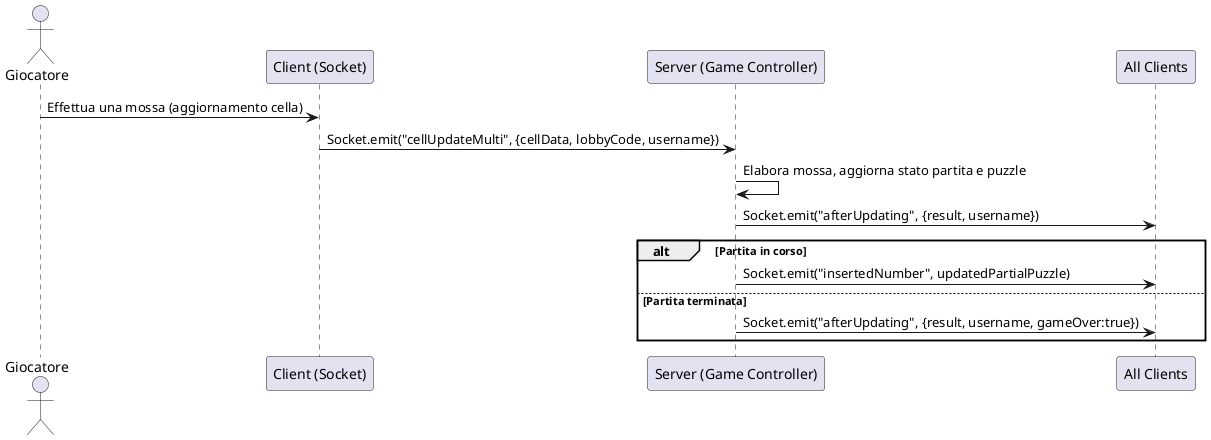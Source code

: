 @startuml MultiplayerGameFlow
actor "Giocatore" as P
participant "Client (Socket)" as C
participant "Server (Game Controller)" as S
participant "All Clients" as AC

P -> C : Effettua una mossa (aggiornamento cella)
C -> S : Socket.emit("cellUpdateMulti", {cellData, lobbyCode, username})
S -> S : Elabora mossa, aggiorna stato partita e puzzle
S -> AC : Socket.emit("afterUpdating", {result, username})
alt Partita in corso
    S -> AC : Socket.emit("insertedNumber", updatedPartialPuzzle)
else Partita terminata
    S -> AC : Socket.emit("afterUpdating", {result, username, gameOver:true})
end
@enduml